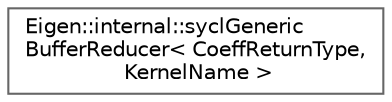 digraph "类继承关系图"
{
 // LATEX_PDF_SIZE
  bgcolor="transparent";
  edge [fontname=Helvetica,fontsize=10,labelfontname=Helvetica,labelfontsize=10];
  node [fontname=Helvetica,fontsize=10,shape=box,height=0.2,width=0.4];
  rankdir="LR";
  Node0 [id="Node000000",label="Eigen::internal::syclGeneric\lBufferReducer\< CoeffReturnType,\l KernelName \>",height=0.2,width=0.4,color="grey40", fillcolor="white", style="filled",URL="$struct_eigen_1_1internal_1_1sycl_generic_buffer_reducer.html",tooltip=" "];
}
